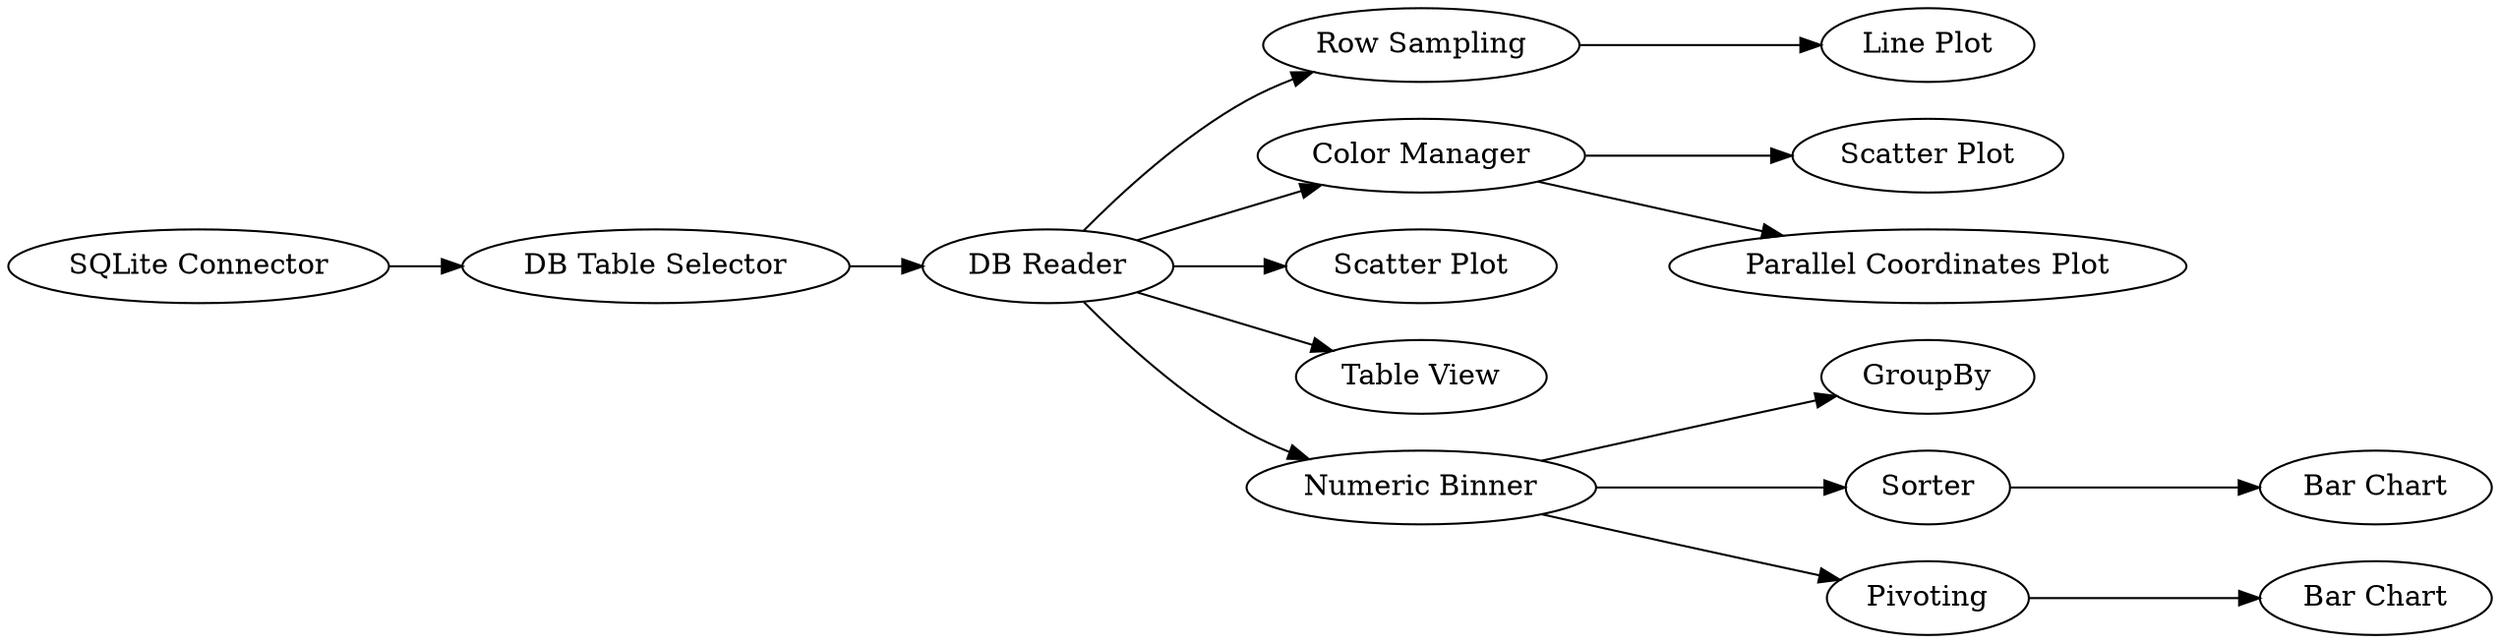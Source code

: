 digraph {
	"-6510807185457830392_30" [label="Row Sampling"]
	"-6510807185457830392_34" [label=GroupBy]
	"-6510807185457830392_38" [label="SQLite Connector"]
	"-6510807185457830392_41" [label="DB Table Selector"]
	"-6510807185457830392_48" [label="Bar Chart"]
	"-6510807185457830392_45" [label="Scatter Plot"]
	"-6510807185457830392_28" [label=Sorter]
	"-6510807185457830392_12" [label="Color Manager"]
	"-6510807185457830392_49" [label="Bar Chart"]
	"-6510807185457830392_39" [label="DB Reader"]
	"-6510807185457830392_47" [label="Line Plot"]
	"-6510807185457830392_46" [label="Scatter Plot"]
	"-6510807185457830392_43" [label="Table View"]
	"-6510807185457830392_44" [label="Parallel Coordinates Plot"]
	"-6510807185457830392_24" [label=Pivoting]
	"-6510807185457830392_8" [label="Numeric Binner"]
	"-6510807185457830392_8" -> "-6510807185457830392_34"
	"-6510807185457830392_39" -> "-6510807185457830392_43"
	"-6510807185457830392_39" -> "-6510807185457830392_8"
	"-6510807185457830392_24" -> "-6510807185457830392_49"
	"-6510807185457830392_8" -> "-6510807185457830392_24"
	"-6510807185457830392_39" -> "-6510807185457830392_30"
	"-6510807185457830392_12" -> "-6510807185457830392_45"
	"-6510807185457830392_39" -> "-6510807185457830392_12"
	"-6510807185457830392_41" -> "-6510807185457830392_39"
	"-6510807185457830392_8" -> "-6510807185457830392_28"
	"-6510807185457830392_30" -> "-6510807185457830392_47"
	"-6510807185457830392_39" -> "-6510807185457830392_46"
	"-6510807185457830392_38" -> "-6510807185457830392_41"
	"-6510807185457830392_28" -> "-6510807185457830392_48"
	"-6510807185457830392_12" -> "-6510807185457830392_44"
	rankdir=LR
}

